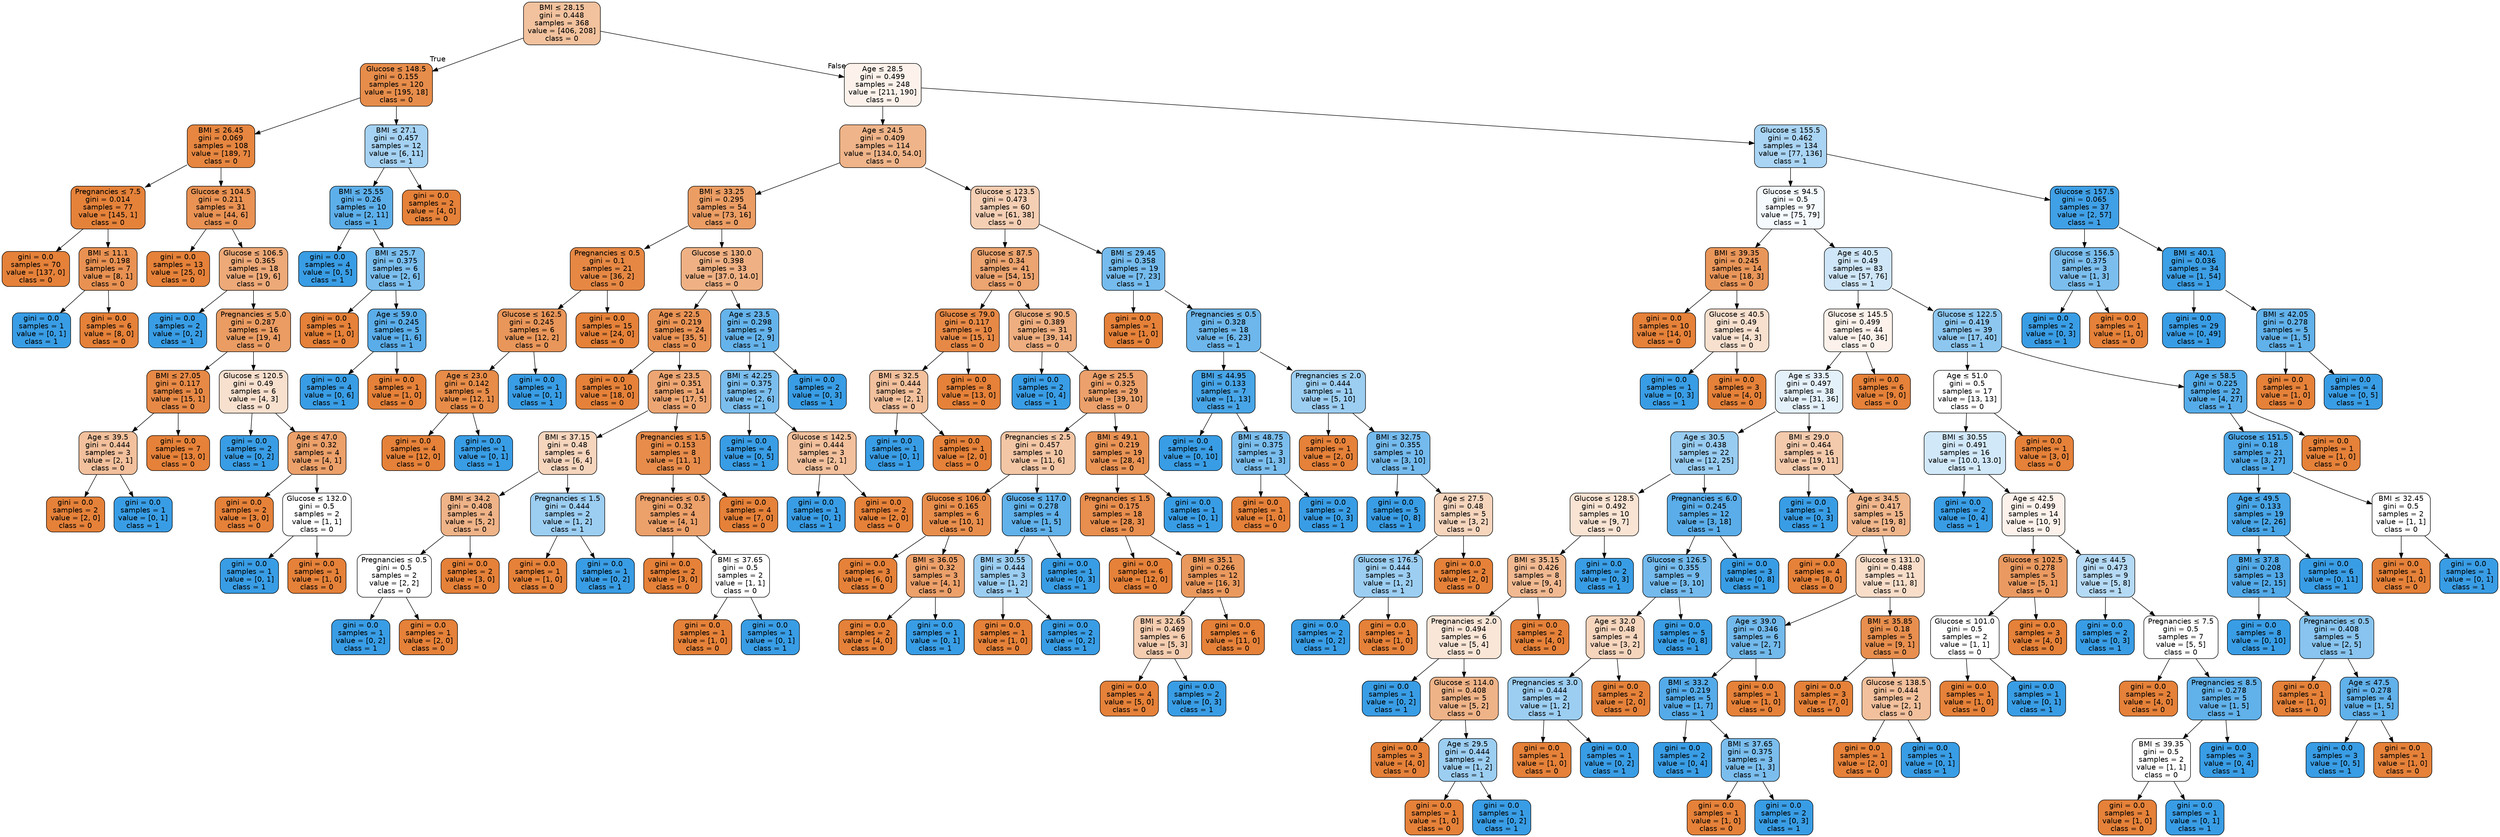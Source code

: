 digraph Tree {
node [shape=box, style="filled, rounded", color="black", fontname="helvetica"] ;
edge [fontname="helvetica"] ;
0 [label=<BMI &le; 28.15<br/>gini = 0.448<br/>samples = 368<br/>value = [406, 208]<br/>class = 0>, fillcolor="#f2c29e"] ;
1 [label=<Glucose &le; 148.5<br/>gini = 0.155<br/>samples = 120<br/>value = [195, 18]<br/>class = 0>, fillcolor="#e78d4b"] ;
0 -> 1 [labeldistance=2.5, labelangle=45, headlabel="True"] ;
2 [label=<BMI &le; 26.45<br/>gini = 0.069<br/>samples = 108<br/>value = [189, 7]<br/>class = 0>, fillcolor="#e68640"] ;
1 -> 2 ;
3 [label=<Pregnancies &le; 7.5<br/>gini = 0.014<br/>samples = 77<br/>value = [145, 1]<br/>class = 0>, fillcolor="#e5823a"] ;
2 -> 3 ;
4 [label=<gini = 0.0<br/>samples = 70<br/>value = [137, 0]<br/>class = 0>, fillcolor="#e58139"] ;
3 -> 4 ;
5 [label=<BMI &le; 11.1<br/>gini = 0.198<br/>samples = 7<br/>value = [8, 1]<br/>class = 0>, fillcolor="#e89152"] ;
3 -> 5 ;
6 [label=<gini = 0.0<br/>samples = 1<br/>value = [0, 1]<br/>class = 1>, fillcolor="#399de5"] ;
5 -> 6 ;
7 [label=<gini = 0.0<br/>samples = 6<br/>value = [8, 0]<br/>class = 0>, fillcolor="#e58139"] ;
5 -> 7 ;
8 [label=<Glucose &le; 104.5<br/>gini = 0.211<br/>samples = 31<br/>value = [44, 6]<br/>class = 0>, fillcolor="#e99254"] ;
2 -> 8 ;
9 [label=<gini = 0.0<br/>samples = 13<br/>value = [25, 0]<br/>class = 0>, fillcolor="#e58139"] ;
8 -> 9 ;
10 [label=<Glucose &le; 106.5<br/>gini = 0.365<br/>samples = 18<br/>value = [19, 6]<br/>class = 0>, fillcolor="#eda978"] ;
8 -> 10 ;
11 [label=<gini = 0.0<br/>samples = 2<br/>value = [0, 2]<br/>class = 1>, fillcolor="#399de5"] ;
10 -> 11 ;
12 [label=<Pregnancies &le; 5.0<br/>gini = 0.287<br/>samples = 16<br/>value = [19, 4]<br/>class = 0>, fillcolor="#ea9c63"] ;
10 -> 12 ;
13 [label=<BMI &le; 27.05<br/>gini = 0.117<br/>samples = 10<br/>value = [15, 1]<br/>class = 0>, fillcolor="#e78946"] ;
12 -> 13 ;
14 [label=<Age &le; 39.5<br/>gini = 0.444<br/>samples = 3<br/>value = [2, 1]<br/>class = 0>, fillcolor="#f2c09c"] ;
13 -> 14 ;
15 [label=<gini = 0.0<br/>samples = 2<br/>value = [2, 0]<br/>class = 0>, fillcolor="#e58139"] ;
14 -> 15 ;
16 [label=<gini = 0.0<br/>samples = 1<br/>value = [0, 1]<br/>class = 1>, fillcolor="#399de5"] ;
14 -> 16 ;
17 [label=<gini = 0.0<br/>samples = 7<br/>value = [13, 0]<br/>class = 0>, fillcolor="#e58139"] ;
13 -> 17 ;
18 [label=<Glucose &le; 120.5<br/>gini = 0.49<br/>samples = 6<br/>value = [4, 3]<br/>class = 0>, fillcolor="#f8e0ce"] ;
12 -> 18 ;
19 [label=<gini = 0.0<br/>samples = 2<br/>value = [0, 2]<br/>class = 1>, fillcolor="#399de5"] ;
18 -> 19 ;
20 [label=<Age &le; 47.0<br/>gini = 0.32<br/>samples = 4<br/>value = [4, 1]<br/>class = 0>, fillcolor="#eca06a"] ;
18 -> 20 ;
21 [label=<gini = 0.0<br/>samples = 2<br/>value = [3, 0]<br/>class = 0>, fillcolor="#e58139"] ;
20 -> 21 ;
22 [label=<Glucose &le; 132.0<br/>gini = 0.5<br/>samples = 2<br/>value = [1, 1]<br/>class = 0>, fillcolor="#ffffff"] ;
20 -> 22 ;
23 [label=<gini = 0.0<br/>samples = 1<br/>value = [0, 1]<br/>class = 1>, fillcolor="#399de5"] ;
22 -> 23 ;
24 [label=<gini = 0.0<br/>samples = 1<br/>value = [1, 0]<br/>class = 0>, fillcolor="#e58139"] ;
22 -> 24 ;
25 [label=<BMI &le; 27.1<br/>gini = 0.457<br/>samples = 12<br/>value = [6, 11]<br/>class = 1>, fillcolor="#a5d2f3"] ;
1 -> 25 ;
26 [label=<BMI &le; 25.55<br/>gini = 0.26<br/>samples = 10<br/>value = [2, 11]<br/>class = 1>, fillcolor="#5dafea"] ;
25 -> 26 ;
27 [label=<gini = 0.0<br/>samples = 4<br/>value = [0, 5]<br/>class = 1>, fillcolor="#399de5"] ;
26 -> 27 ;
28 [label=<BMI &le; 25.7<br/>gini = 0.375<br/>samples = 6<br/>value = [2, 6]<br/>class = 1>, fillcolor="#7bbeee"] ;
26 -> 28 ;
29 [label=<gini = 0.0<br/>samples = 1<br/>value = [1, 0]<br/>class = 0>, fillcolor="#e58139"] ;
28 -> 29 ;
30 [label=<Age &le; 59.0<br/>gini = 0.245<br/>samples = 5<br/>value = [1, 6]<br/>class = 1>, fillcolor="#5aade9"] ;
28 -> 30 ;
31 [label=<gini = 0.0<br/>samples = 4<br/>value = [0, 6]<br/>class = 1>, fillcolor="#399de5"] ;
30 -> 31 ;
32 [label=<gini = 0.0<br/>samples = 1<br/>value = [1, 0]<br/>class = 0>, fillcolor="#e58139"] ;
30 -> 32 ;
33 [label=<gini = 0.0<br/>samples = 2<br/>value = [4, 0]<br/>class = 0>, fillcolor="#e58139"] ;
25 -> 33 ;
34 [label=<Age &le; 28.5<br/>gini = 0.499<br/>samples = 248<br/>value = [211, 190]<br/>class = 0>, fillcolor="#fcf2eb"] ;
0 -> 34 [labeldistance=2.5, labelangle=-45, headlabel="False"] ;
35 [label=<Age &le; 24.5<br/>gini = 0.409<br/>samples = 114<br/>value = [134.0, 54.0]<br/>class = 0>, fillcolor="#efb489"] ;
34 -> 35 ;
36 [label=<BMI &le; 33.25<br/>gini = 0.295<br/>samples = 54<br/>value = [73, 16]<br/>class = 0>, fillcolor="#eb9d64"] ;
35 -> 36 ;
37 [label=<Pregnancies &le; 0.5<br/>gini = 0.1<br/>samples = 21<br/>value = [36, 2]<br/>class = 0>, fillcolor="#e68844"] ;
36 -> 37 ;
38 [label=<Glucose &le; 162.5<br/>gini = 0.245<br/>samples = 6<br/>value = [12, 2]<br/>class = 0>, fillcolor="#e9965a"] ;
37 -> 38 ;
39 [label=<Age &le; 23.0<br/>gini = 0.142<br/>samples = 5<br/>value = [12, 1]<br/>class = 0>, fillcolor="#e78c49"] ;
38 -> 39 ;
40 [label=<gini = 0.0<br/>samples = 4<br/>value = [12, 0]<br/>class = 0>, fillcolor="#e58139"] ;
39 -> 40 ;
41 [label=<gini = 0.0<br/>samples = 1<br/>value = [0, 1]<br/>class = 1>, fillcolor="#399de5"] ;
39 -> 41 ;
42 [label=<gini = 0.0<br/>samples = 1<br/>value = [0, 1]<br/>class = 1>, fillcolor="#399de5"] ;
38 -> 42 ;
43 [label=<gini = 0.0<br/>samples = 15<br/>value = [24, 0]<br/>class = 0>, fillcolor="#e58139"] ;
37 -> 43 ;
44 [label=<Glucose &le; 130.0<br/>gini = 0.398<br/>samples = 33<br/>value = [37.0, 14.0]<br/>class = 0>, fillcolor="#efb184"] ;
36 -> 44 ;
45 [label=<Age &le; 22.5<br/>gini = 0.219<br/>samples = 24<br/>value = [35, 5]<br/>class = 0>, fillcolor="#e99355"] ;
44 -> 45 ;
46 [label=<gini = 0.0<br/>samples = 10<br/>value = [18, 0]<br/>class = 0>, fillcolor="#e58139"] ;
45 -> 46 ;
47 [label=<Age &le; 23.5<br/>gini = 0.351<br/>samples = 14<br/>value = [17, 5]<br/>class = 0>, fillcolor="#eda673"] ;
45 -> 47 ;
48 [label=<BMI &le; 37.15<br/>gini = 0.48<br/>samples = 6<br/>value = [6, 4]<br/>class = 0>, fillcolor="#f6d5bd"] ;
47 -> 48 ;
49 [label=<BMI &le; 34.2<br/>gini = 0.408<br/>samples = 4<br/>value = [5, 2]<br/>class = 0>, fillcolor="#efb388"] ;
48 -> 49 ;
50 [label=<Pregnancies &le; 0.5<br/>gini = 0.5<br/>samples = 2<br/>value = [2, 2]<br/>class = 0>, fillcolor="#ffffff"] ;
49 -> 50 ;
51 [label=<gini = 0.0<br/>samples = 1<br/>value = [0, 2]<br/>class = 1>, fillcolor="#399de5"] ;
50 -> 51 ;
52 [label=<gini = 0.0<br/>samples = 1<br/>value = [2, 0]<br/>class = 0>, fillcolor="#e58139"] ;
50 -> 52 ;
53 [label=<gini = 0.0<br/>samples = 2<br/>value = [3, 0]<br/>class = 0>, fillcolor="#e58139"] ;
49 -> 53 ;
54 [label=<Pregnancies &le; 1.5<br/>gini = 0.444<br/>samples = 2<br/>value = [1, 2]<br/>class = 1>, fillcolor="#9ccef2"] ;
48 -> 54 ;
55 [label=<gini = 0.0<br/>samples = 1<br/>value = [1, 0]<br/>class = 0>, fillcolor="#e58139"] ;
54 -> 55 ;
56 [label=<gini = 0.0<br/>samples = 1<br/>value = [0, 2]<br/>class = 1>, fillcolor="#399de5"] ;
54 -> 56 ;
57 [label=<Pregnancies &le; 1.5<br/>gini = 0.153<br/>samples = 8<br/>value = [11, 1]<br/>class = 0>, fillcolor="#e78c4b"] ;
47 -> 57 ;
58 [label=<Pregnancies &le; 0.5<br/>gini = 0.32<br/>samples = 4<br/>value = [4, 1]<br/>class = 0>, fillcolor="#eca06a"] ;
57 -> 58 ;
59 [label=<gini = 0.0<br/>samples = 2<br/>value = [3, 0]<br/>class = 0>, fillcolor="#e58139"] ;
58 -> 59 ;
60 [label=<BMI &le; 37.65<br/>gini = 0.5<br/>samples = 2<br/>value = [1, 1]<br/>class = 0>, fillcolor="#ffffff"] ;
58 -> 60 ;
61 [label=<gini = 0.0<br/>samples = 1<br/>value = [1, 0]<br/>class = 0>, fillcolor="#e58139"] ;
60 -> 61 ;
62 [label=<gini = 0.0<br/>samples = 1<br/>value = [0, 1]<br/>class = 1>, fillcolor="#399de5"] ;
60 -> 62 ;
63 [label=<gini = 0.0<br/>samples = 4<br/>value = [7, 0]<br/>class = 0>, fillcolor="#e58139"] ;
57 -> 63 ;
64 [label=<Age &le; 23.5<br/>gini = 0.298<br/>samples = 9<br/>value = [2, 9]<br/>class = 1>, fillcolor="#65b3eb"] ;
44 -> 64 ;
65 [label=<BMI &le; 42.25<br/>gini = 0.375<br/>samples = 7<br/>value = [2, 6]<br/>class = 1>, fillcolor="#7bbeee"] ;
64 -> 65 ;
66 [label=<gini = 0.0<br/>samples = 4<br/>value = [0, 5]<br/>class = 1>, fillcolor="#399de5"] ;
65 -> 66 ;
67 [label=<Glucose &le; 142.5<br/>gini = 0.444<br/>samples = 3<br/>value = [2, 1]<br/>class = 0>, fillcolor="#f2c09c"] ;
65 -> 67 ;
68 [label=<gini = 0.0<br/>samples = 1<br/>value = [0, 1]<br/>class = 1>, fillcolor="#399de5"] ;
67 -> 68 ;
69 [label=<gini = 0.0<br/>samples = 2<br/>value = [2, 0]<br/>class = 0>, fillcolor="#e58139"] ;
67 -> 69 ;
70 [label=<gini = 0.0<br/>samples = 2<br/>value = [0, 3]<br/>class = 1>, fillcolor="#399de5"] ;
64 -> 70 ;
71 [label=<Glucose &le; 123.5<br/>gini = 0.473<br/>samples = 60<br/>value = [61, 38]<br/>class = 0>, fillcolor="#f5cfb4"] ;
35 -> 71 ;
72 [label=<Glucose &le; 87.5<br/>gini = 0.34<br/>samples = 41<br/>value = [54, 15]<br/>class = 0>, fillcolor="#eca470"] ;
71 -> 72 ;
73 [label=<Glucose &le; 79.0<br/>gini = 0.117<br/>samples = 10<br/>value = [15, 1]<br/>class = 0>, fillcolor="#e78946"] ;
72 -> 73 ;
74 [label=<BMI &le; 32.5<br/>gini = 0.444<br/>samples = 2<br/>value = [2, 1]<br/>class = 0>, fillcolor="#f2c09c"] ;
73 -> 74 ;
75 [label=<gini = 0.0<br/>samples = 1<br/>value = [0, 1]<br/>class = 1>, fillcolor="#399de5"] ;
74 -> 75 ;
76 [label=<gini = 0.0<br/>samples = 1<br/>value = [2, 0]<br/>class = 0>, fillcolor="#e58139"] ;
74 -> 76 ;
77 [label=<gini = 0.0<br/>samples = 8<br/>value = [13, 0]<br/>class = 0>, fillcolor="#e58139"] ;
73 -> 77 ;
78 [label=<Glucose &le; 90.5<br/>gini = 0.389<br/>samples = 31<br/>value = [39, 14]<br/>class = 0>, fillcolor="#eeae80"] ;
72 -> 78 ;
79 [label=<gini = 0.0<br/>samples = 2<br/>value = [0, 4]<br/>class = 1>, fillcolor="#399de5"] ;
78 -> 79 ;
80 [label=<Age &le; 25.5<br/>gini = 0.325<br/>samples = 29<br/>value = [39, 10]<br/>class = 0>, fillcolor="#eca16c"] ;
78 -> 80 ;
81 [label=<Pregnancies &le; 2.5<br/>gini = 0.457<br/>samples = 10<br/>value = [11, 6]<br/>class = 0>, fillcolor="#f3c6a5"] ;
80 -> 81 ;
82 [label=<Glucose &le; 106.0<br/>gini = 0.165<br/>samples = 6<br/>value = [10, 1]<br/>class = 0>, fillcolor="#e88e4d"] ;
81 -> 82 ;
83 [label=<gini = 0.0<br/>samples = 3<br/>value = [6, 0]<br/>class = 0>, fillcolor="#e58139"] ;
82 -> 83 ;
84 [label=<BMI &le; 36.05<br/>gini = 0.32<br/>samples = 3<br/>value = [4, 1]<br/>class = 0>, fillcolor="#eca06a"] ;
82 -> 84 ;
85 [label=<gini = 0.0<br/>samples = 2<br/>value = [4, 0]<br/>class = 0>, fillcolor="#e58139"] ;
84 -> 85 ;
86 [label=<gini = 0.0<br/>samples = 1<br/>value = [0, 1]<br/>class = 1>, fillcolor="#399de5"] ;
84 -> 86 ;
87 [label=<Glucose &le; 117.0<br/>gini = 0.278<br/>samples = 4<br/>value = [1, 5]<br/>class = 1>, fillcolor="#61b1ea"] ;
81 -> 87 ;
88 [label=<BMI &le; 30.55<br/>gini = 0.444<br/>samples = 3<br/>value = [1, 2]<br/>class = 1>, fillcolor="#9ccef2"] ;
87 -> 88 ;
89 [label=<gini = 0.0<br/>samples = 1<br/>value = [1, 0]<br/>class = 0>, fillcolor="#e58139"] ;
88 -> 89 ;
90 [label=<gini = 0.0<br/>samples = 2<br/>value = [0, 2]<br/>class = 1>, fillcolor="#399de5"] ;
88 -> 90 ;
91 [label=<gini = 0.0<br/>samples = 1<br/>value = [0, 3]<br/>class = 1>, fillcolor="#399de5"] ;
87 -> 91 ;
92 [label=<BMI &le; 49.1<br/>gini = 0.219<br/>samples = 19<br/>value = [28, 4]<br/>class = 0>, fillcolor="#e99355"] ;
80 -> 92 ;
93 [label=<Pregnancies &le; 1.5<br/>gini = 0.175<br/>samples = 18<br/>value = [28, 3]<br/>class = 0>, fillcolor="#e88e4e"] ;
92 -> 93 ;
94 [label=<gini = 0.0<br/>samples = 6<br/>value = [12, 0]<br/>class = 0>, fillcolor="#e58139"] ;
93 -> 94 ;
95 [label=<BMI &le; 35.1<br/>gini = 0.266<br/>samples = 12<br/>value = [16, 3]<br/>class = 0>, fillcolor="#ea995e"] ;
93 -> 95 ;
96 [label=<BMI &le; 32.65<br/>gini = 0.469<br/>samples = 6<br/>value = [5, 3]<br/>class = 0>, fillcolor="#f5cdb0"] ;
95 -> 96 ;
97 [label=<gini = 0.0<br/>samples = 4<br/>value = [5, 0]<br/>class = 0>, fillcolor="#e58139"] ;
96 -> 97 ;
98 [label=<gini = 0.0<br/>samples = 2<br/>value = [0, 3]<br/>class = 1>, fillcolor="#399de5"] ;
96 -> 98 ;
99 [label=<gini = 0.0<br/>samples = 6<br/>value = [11, 0]<br/>class = 0>, fillcolor="#e58139"] ;
95 -> 99 ;
100 [label=<gini = 0.0<br/>samples = 1<br/>value = [0, 1]<br/>class = 1>, fillcolor="#399de5"] ;
92 -> 100 ;
101 [label=<BMI &le; 29.45<br/>gini = 0.358<br/>samples = 19<br/>value = [7, 23]<br/>class = 1>, fillcolor="#75bbed"] ;
71 -> 101 ;
102 [label=<gini = 0.0<br/>samples = 1<br/>value = [1, 0]<br/>class = 0>, fillcolor="#e58139"] ;
101 -> 102 ;
103 [label=<Pregnancies &le; 0.5<br/>gini = 0.328<br/>samples = 18<br/>value = [6, 23]<br/>class = 1>, fillcolor="#6db7ec"] ;
101 -> 103 ;
104 [label=<BMI &le; 44.95<br/>gini = 0.133<br/>samples = 7<br/>value = [1, 13]<br/>class = 1>, fillcolor="#48a5e7"] ;
103 -> 104 ;
105 [label=<gini = 0.0<br/>samples = 4<br/>value = [0, 10]<br/>class = 1>, fillcolor="#399de5"] ;
104 -> 105 ;
106 [label=<BMI &le; 48.75<br/>gini = 0.375<br/>samples = 3<br/>value = [1, 3]<br/>class = 1>, fillcolor="#7bbeee"] ;
104 -> 106 ;
107 [label=<gini = 0.0<br/>samples = 1<br/>value = [1, 0]<br/>class = 0>, fillcolor="#e58139"] ;
106 -> 107 ;
108 [label=<gini = 0.0<br/>samples = 2<br/>value = [0, 3]<br/>class = 1>, fillcolor="#399de5"] ;
106 -> 108 ;
109 [label=<Pregnancies &le; 2.0<br/>gini = 0.444<br/>samples = 11<br/>value = [5, 10]<br/>class = 1>, fillcolor="#9ccef2"] ;
103 -> 109 ;
110 [label=<gini = 0.0<br/>samples = 1<br/>value = [2, 0]<br/>class = 0>, fillcolor="#e58139"] ;
109 -> 110 ;
111 [label=<BMI &le; 32.75<br/>gini = 0.355<br/>samples = 10<br/>value = [3, 10]<br/>class = 1>, fillcolor="#74baed"] ;
109 -> 111 ;
112 [label=<gini = 0.0<br/>samples = 5<br/>value = [0, 8]<br/>class = 1>, fillcolor="#399de5"] ;
111 -> 112 ;
113 [label=<Age &le; 27.5<br/>gini = 0.48<br/>samples = 5<br/>value = [3, 2]<br/>class = 0>, fillcolor="#f6d5bd"] ;
111 -> 113 ;
114 [label=<Glucose &le; 176.5<br/>gini = 0.444<br/>samples = 3<br/>value = [1, 2]<br/>class = 1>, fillcolor="#9ccef2"] ;
113 -> 114 ;
115 [label=<gini = 0.0<br/>samples = 2<br/>value = [0, 2]<br/>class = 1>, fillcolor="#399de5"] ;
114 -> 115 ;
116 [label=<gini = 0.0<br/>samples = 1<br/>value = [1, 0]<br/>class = 0>, fillcolor="#e58139"] ;
114 -> 116 ;
117 [label=<gini = 0.0<br/>samples = 2<br/>value = [2, 0]<br/>class = 0>, fillcolor="#e58139"] ;
113 -> 117 ;
118 [label=<Glucose &le; 155.5<br/>gini = 0.462<br/>samples = 134<br/>value = [77, 136]<br/>class = 1>, fillcolor="#a9d4f4"] ;
34 -> 118 ;
119 [label=<Glucose &le; 94.5<br/>gini = 0.5<br/>samples = 97<br/>value = [75, 79]<br/>class = 1>, fillcolor="#f5fafe"] ;
118 -> 119 ;
120 [label=<BMI &le; 39.35<br/>gini = 0.245<br/>samples = 14<br/>value = [18, 3]<br/>class = 0>, fillcolor="#e9965a"] ;
119 -> 120 ;
121 [label=<gini = 0.0<br/>samples = 10<br/>value = [14, 0]<br/>class = 0>, fillcolor="#e58139"] ;
120 -> 121 ;
122 [label=<Glucose &le; 40.5<br/>gini = 0.49<br/>samples = 4<br/>value = [4, 3]<br/>class = 0>, fillcolor="#f8e0ce"] ;
120 -> 122 ;
123 [label=<gini = 0.0<br/>samples = 1<br/>value = [0, 3]<br/>class = 1>, fillcolor="#399de5"] ;
122 -> 123 ;
124 [label=<gini = 0.0<br/>samples = 3<br/>value = [4, 0]<br/>class = 0>, fillcolor="#e58139"] ;
122 -> 124 ;
125 [label=<Age &le; 40.5<br/>gini = 0.49<br/>samples = 83<br/>value = [57, 76]<br/>class = 1>, fillcolor="#cee6f8"] ;
119 -> 125 ;
126 [label=<Glucose &le; 145.5<br/>gini = 0.499<br/>samples = 44<br/>value = [40, 36]<br/>class = 0>, fillcolor="#fcf2eb"] ;
125 -> 126 ;
127 [label=<Age &le; 33.5<br/>gini = 0.497<br/>samples = 38<br/>value = [31, 36]<br/>class = 1>, fillcolor="#e4f1fb"] ;
126 -> 127 ;
128 [label=<Age &le; 30.5<br/>gini = 0.438<br/>samples = 22<br/>value = [12, 25]<br/>class = 1>, fillcolor="#98ccf1"] ;
127 -> 128 ;
129 [label=<Glucose &le; 128.5<br/>gini = 0.492<br/>samples = 10<br/>value = [9, 7]<br/>class = 0>, fillcolor="#f9e3d3"] ;
128 -> 129 ;
130 [label=<BMI &le; 35.15<br/>gini = 0.426<br/>samples = 8<br/>value = [9, 4]<br/>class = 0>, fillcolor="#f1b991"] ;
129 -> 130 ;
131 [label=<Pregnancies &le; 2.0<br/>gini = 0.494<br/>samples = 6<br/>value = [5, 4]<br/>class = 0>, fillcolor="#fae6d7"] ;
130 -> 131 ;
132 [label=<gini = 0.0<br/>samples = 1<br/>value = [0, 2]<br/>class = 1>, fillcolor="#399de5"] ;
131 -> 132 ;
133 [label=<Glucose &le; 114.0<br/>gini = 0.408<br/>samples = 5<br/>value = [5, 2]<br/>class = 0>, fillcolor="#efb388"] ;
131 -> 133 ;
134 [label=<gini = 0.0<br/>samples = 3<br/>value = [4, 0]<br/>class = 0>, fillcolor="#e58139"] ;
133 -> 134 ;
135 [label=<Age &le; 29.5<br/>gini = 0.444<br/>samples = 2<br/>value = [1, 2]<br/>class = 1>, fillcolor="#9ccef2"] ;
133 -> 135 ;
136 [label=<gini = 0.0<br/>samples = 1<br/>value = [1, 0]<br/>class = 0>, fillcolor="#e58139"] ;
135 -> 136 ;
137 [label=<gini = 0.0<br/>samples = 1<br/>value = [0, 2]<br/>class = 1>, fillcolor="#399de5"] ;
135 -> 137 ;
138 [label=<gini = 0.0<br/>samples = 2<br/>value = [4, 0]<br/>class = 0>, fillcolor="#e58139"] ;
130 -> 138 ;
139 [label=<gini = 0.0<br/>samples = 2<br/>value = [0, 3]<br/>class = 1>, fillcolor="#399de5"] ;
129 -> 139 ;
140 [label=<Pregnancies &le; 6.0<br/>gini = 0.245<br/>samples = 12<br/>value = [3, 18]<br/>class = 1>, fillcolor="#5aade9"] ;
128 -> 140 ;
141 [label=<Glucose &le; 126.5<br/>gini = 0.355<br/>samples = 9<br/>value = [3, 10]<br/>class = 1>, fillcolor="#74baed"] ;
140 -> 141 ;
142 [label=<Age &le; 32.0<br/>gini = 0.48<br/>samples = 4<br/>value = [3, 2]<br/>class = 0>, fillcolor="#f6d5bd"] ;
141 -> 142 ;
143 [label=<Pregnancies &le; 3.0<br/>gini = 0.444<br/>samples = 2<br/>value = [1, 2]<br/>class = 1>, fillcolor="#9ccef2"] ;
142 -> 143 ;
144 [label=<gini = 0.0<br/>samples = 1<br/>value = [1, 0]<br/>class = 0>, fillcolor="#e58139"] ;
143 -> 144 ;
145 [label=<gini = 0.0<br/>samples = 1<br/>value = [0, 2]<br/>class = 1>, fillcolor="#399de5"] ;
143 -> 145 ;
146 [label=<gini = 0.0<br/>samples = 2<br/>value = [2, 0]<br/>class = 0>, fillcolor="#e58139"] ;
142 -> 146 ;
147 [label=<gini = 0.0<br/>samples = 5<br/>value = [0, 8]<br/>class = 1>, fillcolor="#399de5"] ;
141 -> 147 ;
148 [label=<gini = 0.0<br/>samples = 3<br/>value = [0, 8]<br/>class = 1>, fillcolor="#399de5"] ;
140 -> 148 ;
149 [label=<BMI &le; 29.0<br/>gini = 0.464<br/>samples = 16<br/>value = [19, 11]<br/>class = 0>, fillcolor="#f4caac"] ;
127 -> 149 ;
150 [label=<gini = 0.0<br/>samples = 1<br/>value = [0, 3]<br/>class = 1>, fillcolor="#399de5"] ;
149 -> 150 ;
151 [label=<Age &le; 34.5<br/>gini = 0.417<br/>samples = 15<br/>value = [19, 8]<br/>class = 0>, fillcolor="#f0b68c"] ;
149 -> 151 ;
152 [label=<gini = 0.0<br/>samples = 4<br/>value = [8, 0]<br/>class = 0>, fillcolor="#e58139"] ;
151 -> 152 ;
153 [label=<Glucose &le; 131.0<br/>gini = 0.488<br/>samples = 11<br/>value = [11, 8]<br/>class = 0>, fillcolor="#f8ddc9"] ;
151 -> 153 ;
154 [label=<Age &le; 39.0<br/>gini = 0.346<br/>samples = 6<br/>value = [2, 7]<br/>class = 1>, fillcolor="#72b9ec"] ;
153 -> 154 ;
155 [label=<BMI &le; 33.2<br/>gini = 0.219<br/>samples = 5<br/>value = [1, 7]<br/>class = 1>, fillcolor="#55abe9"] ;
154 -> 155 ;
156 [label=<gini = 0.0<br/>samples = 2<br/>value = [0, 4]<br/>class = 1>, fillcolor="#399de5"] ;
155 -> 156 ;
157 [label=<BMI &le; 37.65<br/>gini = 0.375<br/>samples = 3<br/>value = [1, 3]<br/>class = 1>, fillcolor="#7bbeee"] ;
155 -> 157 ;
158 [label=<gini = 0.0<br/>samples = 1<br/>value = [1, 0]<br/>class = 0>, fillcolor="#e58139"] ;
157 -> 158 ;
159 [label=<gini = 0.0<br/>samples = 2<br/>value = [0, 3]<br/>class = 1>, fillcolor="#399de5"] ;
157 -> 159 ;
160 [label=<gini = 0.0<br/>samples = 1<br/>value = [1, 0]<br/>class = 0>, fillcolor="#e58139"] ;
154 -> 160 ;
161 [label=<BMI &le; 35.85<br/>gini = 0.18<br/>samples = 5<br/>value = [9, 1]<br/>class = 0>, fillcolor="#e88f4f"] ;
153 -> 161 ;
162 [label=<gini = 0.0<br/>samples = 3<br/>value = [7, 0]<br/>class = 0>, fillcolor="#e58139"] ;
161 -> 162 ;
163 [label=<Glucose &le; 138.5<br/>gini = 0.444<br/>samples = 2<br/>value = [2, 1]<br/>class = 0>, fillcolor="#f2c09c"] ;
161 -> 163 ;
164 [label=<gini = 0.0<br/>samples = 1<br/>value = [2, 0]<br/>class = 0>, fillcolor="#e58139"] ;
163 -> 164 ;
165 [label=<gini = 0.0<br/>samples = 1<br/>value = [0, 1]<br/>class = 1>, fillcolor="#399de5"] ;
163 -> 165 ;
166 [label=<gini = 0.0<br/>samples = 6<br/>value = [9, 0]<br/>class = 0>, fillcolor="#e58139"] ;
126 -> 166 ;
167 [label=<Glucose &le; 122.5<br/>gini = 0.419<br/>samples = 39<br/>value = [17, 40]<br/>class = 1>, fillcolor="#8dc7f0"] ;
125 -> 167 ;
168 [label=<Age &le; 51.0<br/>gini = 0.5<br/>samples = 17<br/>value = [13, 13]<br/>class = 0>, fillcolor="#ffffff"] ;
167 -> 168 ;
169 [label=<BMI &le; 30.55<br/>gini = 0.491<br/>samples = 16<br/>value = [10.0, 13.0]<br/>class = 1>, fillcolor="#d1e8f9"] ;
168 -> 169 ;
170 [label=<gini = 0.0<br/>samples = 2<br/>value = [0, 4]<br/>class = 1>, fillcolor="#399de5"] ;
169 -> 170 ;
171 [label=<Age &le; 42.5<br/>gini = 0.499<br/>samples = 14<br/>value = [10, 9]<br/>class = 0>, fillcolor="#fcf2eb"] ;
169 -> 171 ;
172 [label=<Glucose &le; 102.5<br/>gini = 0.278<br/>samples = 5<br/>value = [5, 1]<br/>class = 0>, fillcolor="#ea9a61"] ;
171 -> 172 ;
173 [label=<Glucose &le; 101.0<br/>gini = 0.5<br/>samples = 2<br/>value = [1, 1]<br/>class = 0>, fillcolor="#ffffff"] ;
172 -> 173 ;
174 [label=<gini = 0.0<br/>samples = 1<br/>value = [1, 0]<br/>class = 0>, fillcolor="#e58139"] ;
173 -> 174 ;
175 [label=<gini = 0.0<br/>samples = 1<br/>value = [0, 1]<br/>class = 1>, fillcolor="#399de5"] ;
173 -> 175 ;
176 [label=<gini = 0.0<br/>samples = 3<br/>value = [4, 0]<br/>class = 0>, fillcolor="#e58139"] ;
172 -> 176 ;
177 [label=<Age &le; 44.5<br/>gini = 0.473<br/>samples = 9<br/>value = [5, 8]<br/>class = 1>, fillcolor="#b5daf5"] ;
171 -> 177 ;
178 [label=<gini = 0.0<br/>samples = 2<br/>value = [0, 3]<br/>class = 1>, fillcolor="#399de5"] ;
177 -> 178 ;
179 [label=<Pregnancies &le; 7.5<br/>gini = 0.5<br/>samples = 7<br/>value = [5, 5]<br/>class = 0>, fillcolor="#ffffff"] ;
177 -> 179 ;
180 [label=<gini = 0.0<br/>samples = 2<br/>value = [4, 0]<br/>class = 0>, fillcolor="#e58139"] ;
179 -> 180 ;
181 [label=<Pregnancies &le; 8.5<br/>gini = 0.278<br/>samples = 5<br/>value = [1, 5]<br/>class = 1>, fillcolor="#61b1ea"] ;
179 -> 181 ;
182 [label=<BMI &le; 39.35<br/>gini = 0.5<br/>samples = 2<br/>value = [1, 1]<br/>class = 0>, fillcolor="#ffffff"] ;
181 -> 182 ;
183 [label=<gini = 0.0<br/>samples = 1<br/>value = [1, 0]<br/>class = 0>, fillcolor="#e58139"] ;
182 -> 183 ;
184 [label=<gini = 0.0<br/>samples = 1<br/>value = [0, 1]<br/>class = 1>, fillcolor="#399de5"] ;
182 -> 184 ;
185 [label=<gini = 0.0<br/>samples = 3<br/>value = [0, 4]<br/>class = 1>, fillcolor="#399de5"] ;
181 -> 185 ;
186 [label=<gini = 0.0<br/>samples = 1<br/>value = [3, 0]<br/>class = 0>, fillcolor="#e58139"] ;
168 -> 186 ;
187 [label=<Age &le; 58.5<br/>gini = 0.225<br/>samples = 22<br/>value = [4, 27]<br/>class = 1>, fillcolor="#56ace9"] ;
167 -> 187 ;
188 [label=<Glucose &le; 151.5<br/>gini = 0.18<br/>samples = 21<br/>value = [3, 27]<br/>class = 1>, fillcolor="#4fa8e8"] ;
187 -> 188 ;
189 [label=<Age &le; 49.5<br/>gini = 0.133<br/>samples = 19<br/>value = [2, 26]<br/>class = 1>, fillcolor="#48a5e7"] ;
188 -> 189 ;
190 [label=<BMI &le; 37.8<br/>gini = 0.208<br/>samples = 13<br/>value = [2, 15]<br/>class = 1>, fillcolor="#53aae8"] ;
189 -> 190 ;
191 [label=<gini = 0.0<br/>samples = 8<br/>value = [0, 10]<br/>class = 1>, fillcolor="#399de5"] ;
190 -> 191 ;
192 [label=<Pregnancies &le; 0.5<br/>gini = 0.408<br/>samples = 5<br/>value = [2, 5]<br/>class = 1>, fillcolor="#88c4ef"] ;
190 -> 192 ;
193 [label=<gini = 0.0<br/>samples = 1<br/>value = [1, 0]<br/>class = 0>, fillcolor="#e58139"] ;
192 -> 193 ;
194 [label=<Age &le; 47.5<br/>gini = 0.278<br/>samples = 4<br/>value = [1, 5]<br/>class = 1>, fillcolor="#61b1ea"] ;
192 -> 194 ;
195 [label=<gini = 0.0<br/>samples = 3<br/>value = [0, 5]<br/>class = 1>, fillcolor="#399de5"] ;
194 -> 195 ;
196 [label=<gini = 0.0<br/>samples = 1<br/>value = [1, 0]<br/>class = 0>, fillcolor="#e58139"] ;
194 -> 196 ;
197 [label=<gini = 0.0<br/>samples = 6<br/>value = [0, 11]<br/>class = 1>, fillcolor="#399de5"] ;
189 -> 197 ;
198 [label=<BMI &le; 32.45<br/>gini = 0.5<br/>samples = 2<br/>value = [1, 1]<br/>class = 0>, fillcolor="#ffffff"] ;
188 -> 198 ;
199 [label=<gini = 0.0<br/>samples = 1<br/>value = [1, 0]<br/>class = 0>, fillcolor="#e58139"] ;
198 -> 199 ;
200 [label=<gini = 0.0<br/>samples = 1<br/>value = [0, 1]<br/>class = 1>, fillcolor="#399de5"] ;
198 -> 200 ;
201 [label=<gini = 0.0<br/>samples = 1<br/>value = [1, 0]<br/>class = 0>, fillcolor="#e58139"] ;
187 -> 201 ;
202 [label=<Glucose &le; 157.5<br/>gini = 0.065<br/>samples = 37<br/>value = [2, 57]<br/>class = 1>, fillcolor="#40a0e6"] ;
118 -> 202 ;
203 [label=<Glucose &le; 156.5<br/>gini = 0.375<br/>samples = 3<br/>value = [1, 3]<br/>class = 1>, fillcolor="#7bbeee"] ;
202 -> 203 ;
204 [label=<gini = 0.0<br/>samples = 2<br/>value = [0, 3]<br/>class = 1>, fillcolor="#399de5"] ;
203 -> 204 ;
205 [label=<gini = 0.0<br/>samples = 1<br/>value = [1, 0]<br/>class = 0>, fillcolor="#e58139"] ;
203 -> 205 ;
206 [label=<BMI &le; 40.1<br/>gini = 0.036<br/>samples = 34<br/>value = [1, 54]<br/>class = 1>, fillcolor="#3d9fe5"] ;
202 -> 206 ;
207 [label=<gini = 0.0<br/>samples = 29<br/>value = [0, 49]<br/>class = 1>, fillcolor="#399de5"] ;
206 -> 207 ;
208 [label=<BMI &le; 42.05<br/>gini = 0.278<br/>samples = 5<br/>value = [1, 5]<br/>class = 1>, fillcolor="#61b1ea"] ;
206 -> 208 ;
209 [label=<gini = 0.0<br/>samples = 1<br/>value = [1, 0]<br/>class = 0>, fillcolor="#e58139"] ;
208 -> 209 ;
210 [label=<gini = 0.0<br/>samples = 4<br/>value = [0, 5]<br/>class = 1>, fillcolor="#399de5"] ;
208 -> 210 ;
}